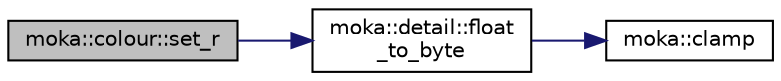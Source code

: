 digraph "moka::colour::set_r"
{
 // LATEX_PDF_SIZE
  edge [fontname="Helvetica",fontsize="10",labelfontname="Helvetica",labelfontsize="10"];
  node [fontname="Helvetica",fontsize="10",shape=record];
  rankdir="LR";
  Node351 [label="moka::colour::set_r",height=0.2,width=0.4,color="black", fillcolor="grey75", style="filled", fontcolor="black",tooltip=" "];
  Node351 -> Node352 [color="midnightblue",fontsize="10",style="solid",fontname="Helvetica"];
  Node352 [label="moka::detail::float\l_to_byte",height=0.2,width=0.4,color="black", fillcolor="white", style="filled",URL="$namespacemoka_1_1detail.html#ae7d7310f93779c41997daa340c988dd9",tooltip=" "];
  Node352 -> Node353 [color="midnightblue",fontsize="10",style="solid",fontname="Helvetica"];
  Node353 [label="moka::clamp",height=0.2,width=0.4,color="black", fillcolor="white", style="filled",URL="$namespacemoka.html#a2486d1231c4edb9da9ec840669627aa5",tooltip=" "];
}
